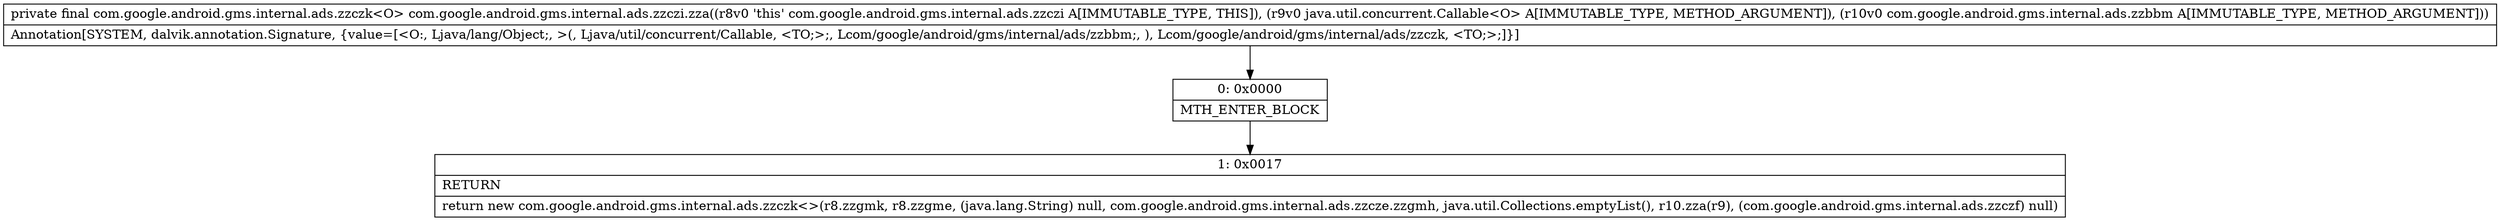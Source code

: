 digraph "CFG forcom.google.android.gms.internal.ads.zzczi.zza(Ljava\/util\/concurrent\/Callable;Lcom\/google\/android\/gms\/internal\/ads\/zzbbm;)Lcom\/google\/android\/gms\/internal\/ads\/zzczk;" {
Node_0 [shape=record,label="{0\:\ 0x0000|MTH_ENTER_BLOCK\l}"];
Node_1 [shape=record,label="{1\:\ 0x0017|RETURN\l|return new com.google.android.gms.internal.ads.zzczk\<\>(r8.zzgmk, r8.zzgme, (java.lang.String) null, com.google.android.gms.internal.ads.zzcze.zzgmh, java.util.Collections.emptyList(), r10.zza(r9), (com.google.android.gms.internal.ads.zzczf) null)\l}"];
MethodNode[shape=record,label="{private final com.google.android.gms.internal.ads.zzczk\<O\> com.google.android.gms.internal.ads.zzczi.zza((r8v0 'this' com.google.android.gms.internal.ads.zzczi A[IMMUTABLE_TYPE, THIS]), (r9v0 java.util.concurrent.Callable\<O\> A[IMMUTABLE_TYPE, METHOD_ARGUMENT]), (r10v0 com.google.android.gms.internal.ads.zzbbm A[IMMUTABLE_TYPE, METHOD_ARGUMENT]))  | Annotation[SYSTEM, dalvik.annotation.Signature, \{value=[\<O:, Ljava\/lang\/Object;, \>(, Ljava\/util\/concurrent\/Callable, \<TO;\>;, Lcom\/google\/android\/gms\/internal\/ads\/zzbbm;, ), Lcom\/google\/android\/gms\/internal\/ads\/zzczk, \<TO;\>;]\}]\l}"];
MethodNode -> Node_0;
Node_0 -> Node_1;
}

